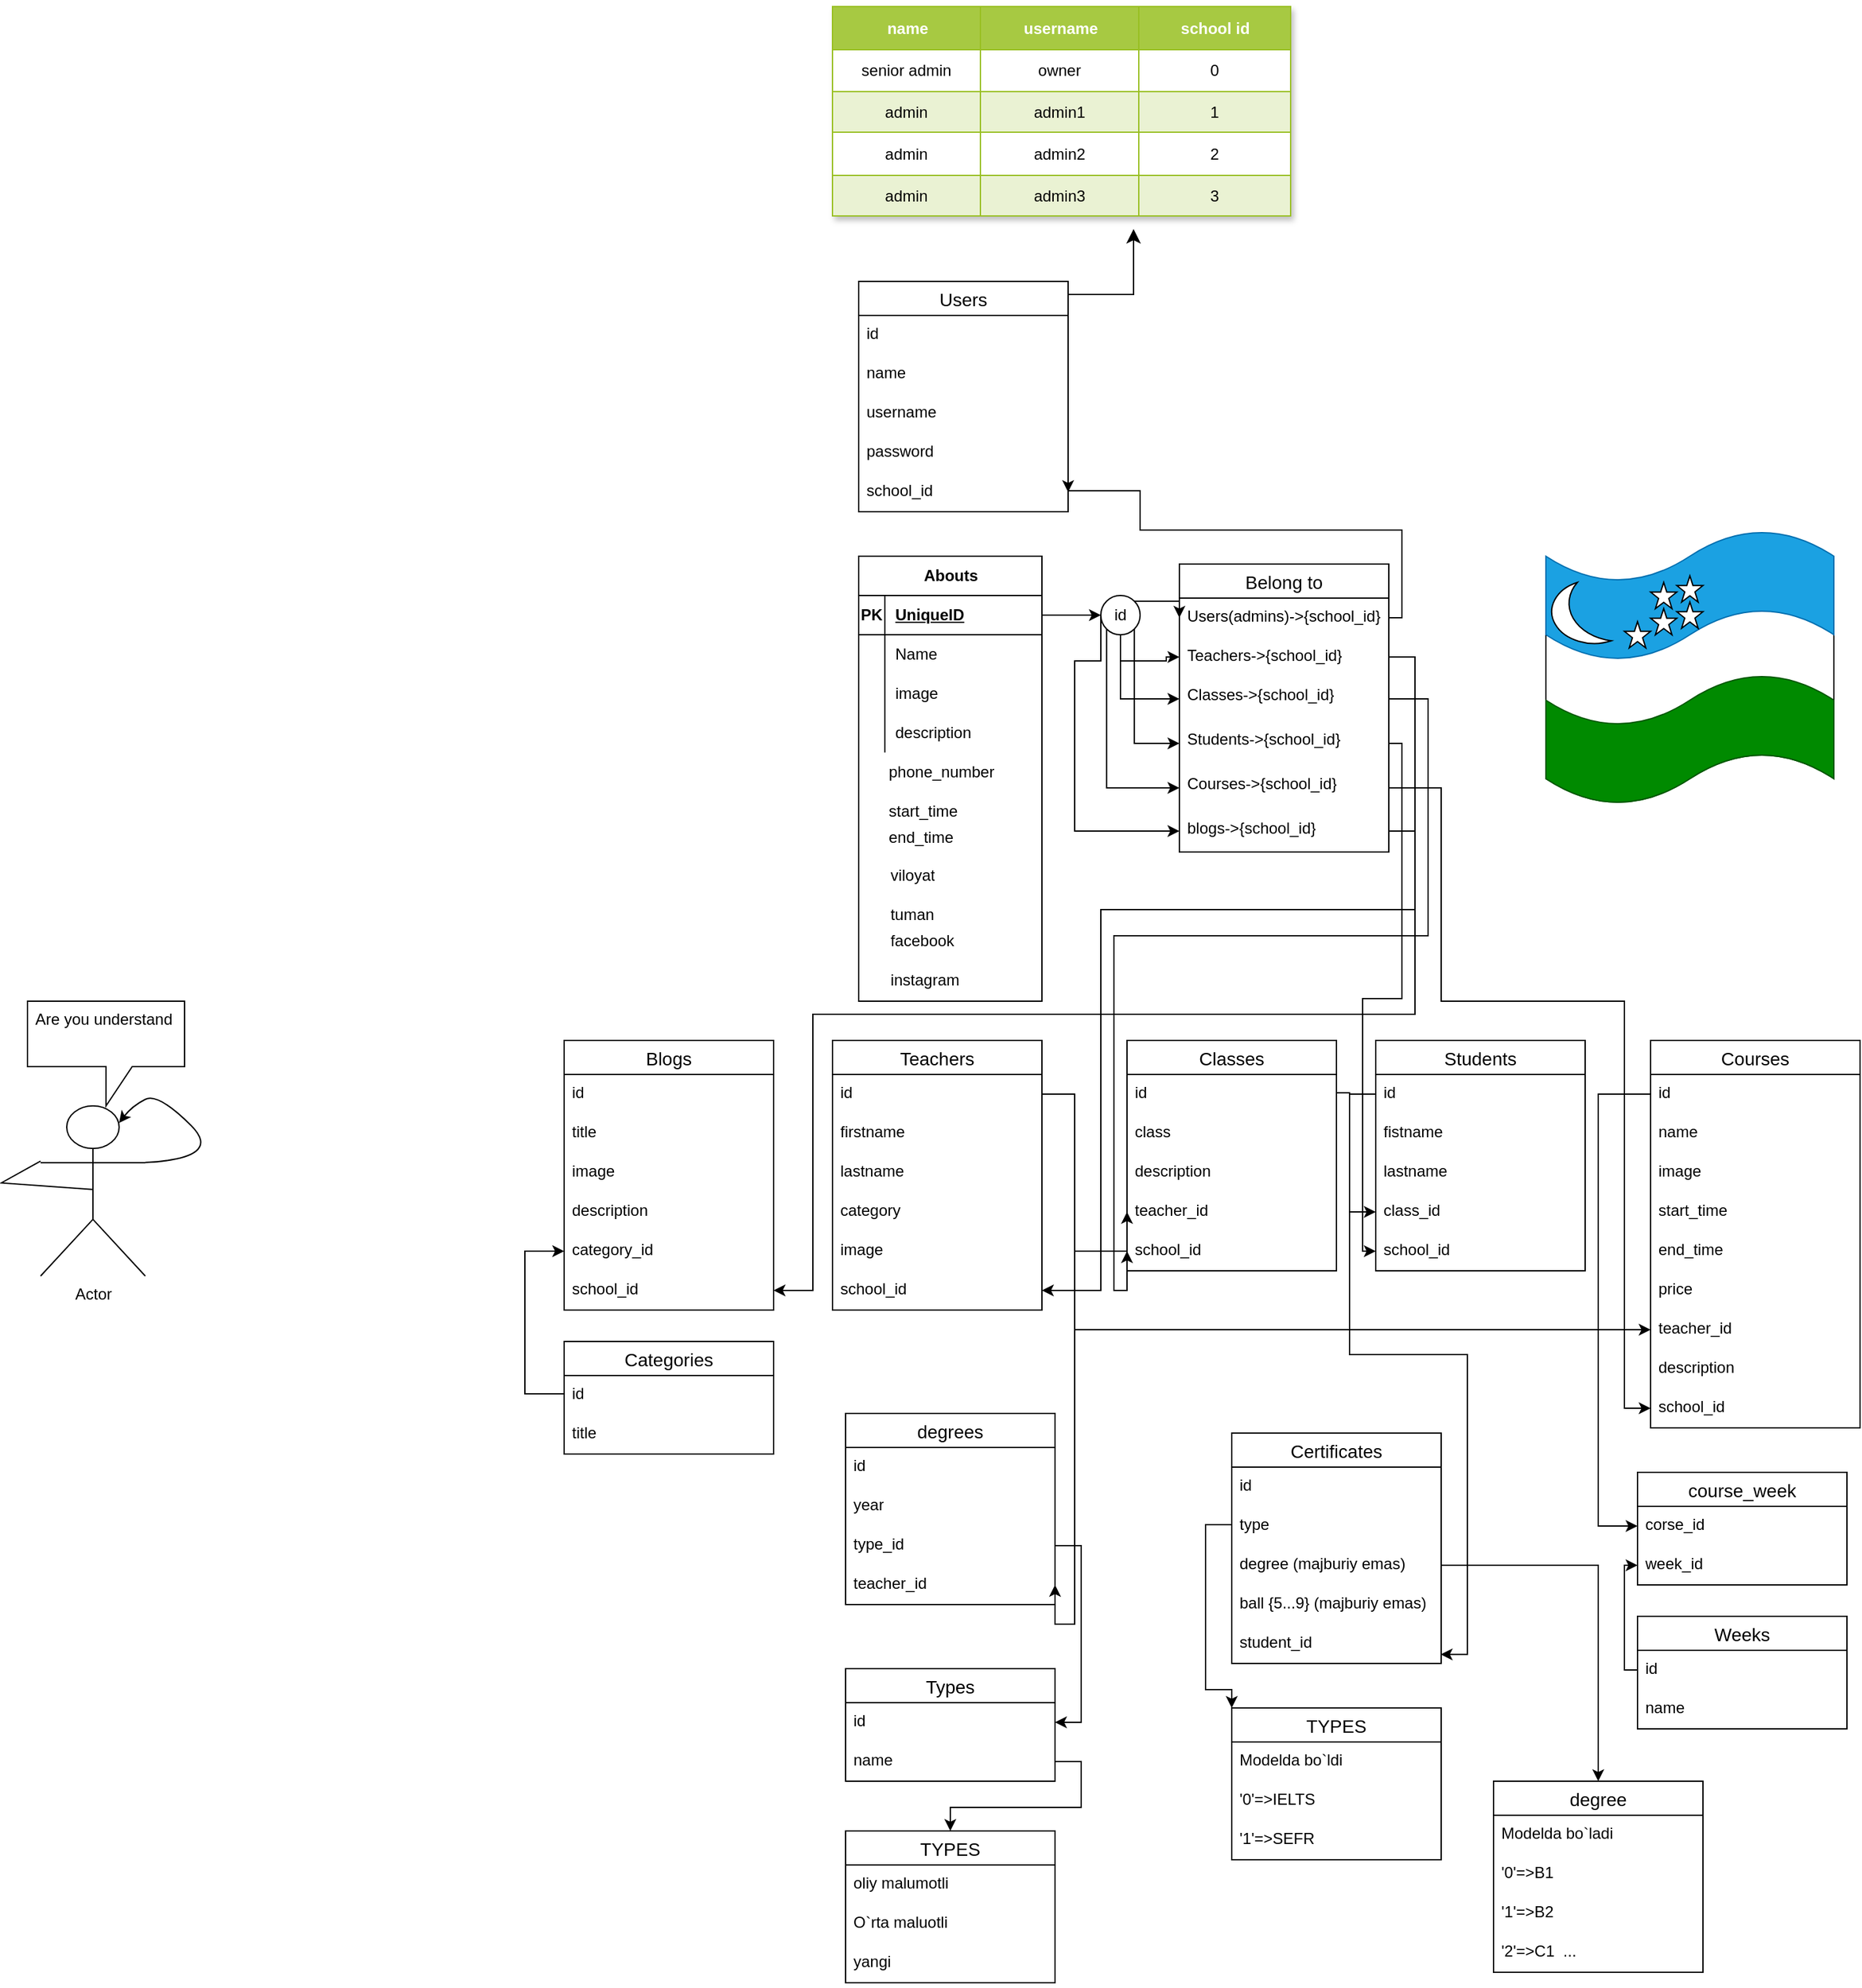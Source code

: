 <mxfile version="21.5.2" type="github" pages="2">
  <diagram name="Page-1" id="LwU_bVEaTcYrUMofRP5s">
    <mxGraphModel dx="1730" dy="1595" grid="1" gridSize="10" guides="1" tooltips="1" connect="1" arrows="1" fold="1" page="1" pageScale="1" pageWidth="850" pageHeight="1100" math="0" shadow="0">
      <root>
        <mxCell id="0" />
        <mxCell id="1" parent="0" />
        <mxCell id="cDD-ko_IG0OKeNIVkfs_-1" value="Abouts" style="shape=table;startSize=30;container=1;collapsible=1;childLayout=tableLayout;fixedRows=1;rowLines=0;fontStyle=1;align=center;resizeLast=1;html=1;" parent="1" vertex="1">
          <mxGeometry x="-5" y="10" width="140" height="340" as="geometry">
            <mxRectangle x="-5" y="10" width="80" height="30" as="alternateBounds" />
          </mxGeometry>
        </mxCell>
        <mxCell id="cDD-ko_IG0OKeNIVkfs_-2" value="" style="shape=tableRow;horizontal=0;startSize=0;swimlaneHead=0;swimlaneBody=0;fillColor=none;collapsible=0;dropTarget=0;points=[[0,0.5],[1,0.5]];portConstraint=eastwest;top=0;left=0;right=0;bottom=1;" parent="cDD-ko_IG0OKeNIVkfs_-1" vertex="1">
          <mxGeometry y="30" width="140" height="30" as="geometry" />
        </mxCell>
        <mxCell id="cDD-ko_IG0OKeNIVkfs_-3" value="PK" style="shape=partialRectangle;connectable=0;fillColor=none;top=0;left=0;bottom=0;right=0;fontStyle=1;overflow=hidden;whiteSpace=wrap;html=1;" parent="cDD-ko_IG0OKeNIVkfs_-2" vertex="1">
          <mxGeometry width="20" height="30" as="geometry">
            <mxRectangle width="20" height="30" as="alternateBounds" />
          </mxGeometry>
        </mxCell>
        <mxCell id="cDD-ko_IG0OKeNIVkfs_-4" value="UniqueID" style="shape=partialRectangle;connectable=0;fillColor=none;top=0;left=0;bottom=0;right=0;align=left;spacingLeft=6;fontStyle=5;overflow=hidden;whiteSpace=wrap;html=1;" parent="cDD-ko_IG0OKeNIVkfs_-2" vertex="1">
          <mxGeometry x="20" width="120" height="30" as="geometry">
            <mxRectangle width="120" height="30" as="alternateBounds" />
          </mxGeometry>
        </mxCell>
        <mxCell id="cDD-ko_IG0OKeNIVkfs_-5" value="" style="shape=tableRow;horizontal=0;startSize=0;swimlaneHead=0;swimlaneBody=0;fillColor=none;collapsible=0;dropTarget=0;points=[[0,0.5],[1,0.5]];portConstraint=eastwest;top=0;left=0;right=0;bottom=0;" parent="cDD-ko_IG0OKeNIVkfs_-1" vertex="1">
          <mxGeometry y="60" width="140" height="30" as="geometry" />
        </mxCell>
        <mxCell id="cDD-ko_IG0OKeNIVkfs_-6" value="" style="shape=partialRectangle;connectable=0;fillColor=none;top=0;left=0;bottom=0;right=0;editable=1;overflow=hidden;whiteSpace=wrap;html=1;" parent="cDD-ko_IG0OKeNIVkfs_-5" vertex="1">
          <mxGeometry width="20" height="30" as="geometry">
            <mxRectangle width="20" height="30" as="alternateBounds" />
          </mxGeometry>
        </mxCell>
        <mxCell id="cDD-ko_IG0OKeNIVkfs_-7" value="Name" style="shape=partialRectangle;connectable=0;fillColor=none;top=0;left=0;bottom=0;right=0;align=left;spacingLeft=6;overflow=hidden;whiteSpace=wrap;html=1;" parent="cDD-ko_IG0OKeNIVkfs_-5" vertex="1">
          <mxGeometry x="20" width="120" height="30" as="geometry">
            <mxRectangle width="120" height="30" as="alternateBounds" />
          </mxGeometry>
        </mxCell>
        <mxCell id="cDD-ko_IG0OKeNIVkfs_-8" value="" style="shape=tableRow;horizontal=0;startSize=0;swimlaneHead=0;swimlaneBody=0;fillColor=none;collapsible=0;dropTarget=0;points=[[0,0.5],[1,0.5]];portConstraint=eastwest;top=0;left=0;right=0;bottom=0;" parent="cDD-ko_IG0OKeNIVkfs_-1" vertex="1">
          <mxGeometry y="90" width="140" height="30" as="geometry" />
        </mxCell>
        <mxCell id="cDD-ko_IG0OKeNIVkfs_-9" value="" style="shape=partialRectangle;connectable=0;fillColor=none;top=0;left=0;bottom=0;right=0;editable=1;overflow=hidden;whiteSpace=wrap;html=1;" parent="cDD-ko_IG0OKeNIVkfs_-8" vertex="1">
          <mxGeometry width="20" height="30" as="geometry">
            <mxRectangle width="20" height="30" as="alternateBounds" />
          </mxGeometry>
        </mxCell>
        <mxCell id="cDD-ko_IG0OKeNIVkfs_-10" value="image" style="shape=partialRectangle;connectable=0;fillColor=none;top=0;left=0;bottom=0;right=0;align=left;spacingLeft=6;overflow=hidden;whiteSpace=wrap;html=1;" parent="cDD-ko_IG0OKeNIVkfs_-8" vertex="1">
          <mxGeometry x="20" width="120" height="30" as="geometry">
            <mxRectangle width="120" height="30" as="alternateBounds" />
          </mxGeometry>
        </mxCell>
        <mxCell id="cDD-ko_IG0OKeNIVkfs_-11" value="" style="shape=tableRow;horizontal=0;startSize=0;swimlaneHead=0;swimlaneBody=0;fillColor=none;collapsible=0;dropTarget=0;points=[[0,0.5],[1,0.5]];portConstraint=eastwest;top=0;left=0;right=0;bottom=0;" parent="cDD-ko_IG0OKeNIVkfs_-1" vertex="1">
          <mxGeometry y="120" width="140" height="30" as="geometry" />
        </mxCell>
        <mxCell id="cDD-ko_IG0OKeNIVkfs_-12" value="" style="shape=partialRectangle;connectable=0;fillColor=none;top=0;left=0;bottom=0;right=0;editable=1;overflow=hidden;whiteSpace=wrap;html=1;" parent="cDD-ko_IG0OKeNIVkfs_-11" vertex="1">
          <mxGeometry width="20" height="30" as="geometry">
            <mxRectangle width="20" height="30" as="alternateBounds" />
          </mxGeometry>
        </mxCell>
        <mxCell id="cDD-ko_IG0OKeNIVkfs_-13" value="description" style="shape=partialRectangle;connectable=0;fillColor=none;top=0;left=0;bottom=0;right=0;align=left;spacingLeft=6;overflow=hidden;whiteSpace=wrap;html=1;" parent="cDD-ko_IG0OKeNIVkfs_-11" vertex="1">
          <mxGeometry x="20" width="120" height="30" as="geometry">
            <mxRectangle width="120" height="30" as="alternateBounds" />
          </mxGeometry>
        </mxCell>
        <mxCell id="cDD-ko_IG0OKeNIVkfs_-14" value="phone_number" style="shape=partialRectangle;connectable=0;fillColor=none;top=0;left=0;bottom=0;right=0;align=left;spacingLeft=6;overflow=hidden;whiteSpace=wrap;html=1;" parent="1" vertex="1">
          <mxGeometry x="10" y="160" width="150" height="30" as="geometry">
            <mxRectangle width="150" height="30" as="alternateBounds" />
          </mxGeometry>
        </mxCell>
        <mxCell id="cDD-ko_IG0OKeNIVkfs_-15" value="end_time" style="shape=partialRectangle;connectable=0;fillColor=none;top=0;left=0;bottom=0;right=0;align=left;spacingLeft=6;overflow=hidden;whiteSpace=wrap;html=1;" parent="1" vertex="1">
          <mxGeometry x="10" y="210" width="150" height="30" as="geometry">
            <mxRectangle width="150" height="30" as="alternateBounds" />
          </mxGeometry>
        </mxCell>
        <mxCell id="cDD-ko_IG0OKeNIVkfs_-16" value="start_time" style="shape=partialRectangle;connectable=0;fillColor=none;top=0;left=0;bottom=0;right=0;align=left;spacingLeft=6;overflow=hidden;whiteSpace=wrap;html=1;" parent="1" vertex="1">
          <mxGeometry x="10" y="190" width="150" height="30" as="geometry">
            <mxRectangle width="150" height="30" as="alternateBounds" />
          </mxGeometry>
        </mxCell>
        <mxCell id="cDD-ko_IG0OKeNIVkfs_-17" value="&amp;nbsp;viloyat" style="text;strokeColor=none;fillColor=none;spacingLeft=4;spacingRight=4;overflow=hidden;rotatable=0;points=[[0,0.5],[1,0.5]];portConstraint=eastwest;fontSize=12;whiteSpace=wrap;html=1;" parent="1" vertex="1">
          <mxGeometry x="10" y="240" width="110" height="30" as="geometry" />
        </mxCell>
        <mxCell id="cDD-ko_IG0OKeNIVkfs_-18" value="&amp;nbsp;tuman" style="text;strokeColor=none;fillColor=none;spacingLeft=4;spacingRight=4;overflow=hidden;rotatable=0;points=[[0,0.5],[1,0.5]];portConstraint=eastwest;fontSize=12;whiteSpace=wrap;html=1;" parent="1" vertex="1">
          <mxGeometry x="10" y="270" width="110" height="30" as="geometry" />
        </mxCell>
        <mxCell id="cDD-ko_IG0OKeNIVkfs_-19" value="&amp;nbsp;facebook" style="text;strokeColor=none;fillColor=none;spacingLeft=4;spacingRight=4;overflow=hidden;rotatable=0;points=[[0,0.5],[1,0.5]];portConstraint=eastwest;fontSize=12;whiteSpace=wrap;html=1;" parent="1" vertex="1">
          <mxGeometry x="10" y="290" width="110" height="30" as="geometry" />
        </mxCell>
        <mxCell id="cDD-ko_IG0OKeNIVkfs_-20" value="&amp;nbsp;instagram" style="text;strokeColor=none;fillColor=none;spacingLeft=4;spacingRight=4;overflow=hidden;rotatable=0;points=[[0,0.5],[1,0.5]];portConstraint=eastwest;fontSize=12;whiteSpace=wrap;html=1;" parent="1" vertex="1">
          <mxGeometry x="10" y="320" width="110" height="30" as="geometry" />
        </mxCell>
        <mxCell id="cDD-ko_IG0OKeNIVkfs_-21" value="Belong to" style="swimlane;fontStyle=0;childLayout=stackLayout;horizontal=1;startSize=26;horizontalStack=0;resizeParent=1;resizeParentMax=0;resizeLast=0;collapsible=1;marginBottom=0;align=center;fontSize=14;" parent="1" vertex="1">
          <mxGeometry x="240" y="16" width="160" height="220" as="geometry" />
        </mxCell>
        <mxCell id="cDD-ko_IG0OKeNIVkfs_-22" value="Users(admins)-&amp;gt;{school_id}" style="text;strokeColor=none;fillColor=none;spacingLeft=4;spacingRight=4;overflow=hidden;rotatable=0;points=[[0,0.5],[1,0.5]];portConstraint=eastwest;fontSize=12;whiteSpace=wrap;html=1;" parent="cDD-ko_IG0OKeNIVkfs_-21" vertex="1">
          <mxGeometry y="26" width="160" height="30" as="geometry" />
        </mxCell>
        <mxCell id="cDD-ko_IG0OKeNIVkfs_-23" value="Teachers-&amp;gt;{school_id}" style="text;strokeColor=none;fillColor=none;spacingLeft=4;spacingRight=4;overflow=hidden;rotatable=0;points=[[0,0.5],[1,0.5]];portConstraint=eastwest;fontSize=12;whiteSpace=wrap;html=1;" parent="cDD-ko_IG0OKeNIVkfs_-21" vertex="1">
          <mxGeometry y="56" width="160" height="30" as="geometry" />
        </mxCell>
        <mxCell id="cDD-ko_IG0OKeNIVkfs_-24" value="Classes-&amp;gt;{school_id}" style="text;strokeColor=none;fillColor=none;spacingLeft=4;spacingRight=4;overflow=hidden;rotatable=0;points=[[0,0.5],[1,0.5]];portConstraint=eastwest;fontSize=12;whiteSpace=wrap;html=1;" parent="cDD-ko_IG0OKeNIVkfs_-21" vertex="1">
          <mxGeometry y="86" width="160" height="34" as="geometry" />
        </mxCell>
        <mxCell id="cDD-ko_IG0OKeNIVkfs_-25" value="Students-&amp;gt;{school_id}" style="text;strokeColor=none;fillColor=none;spacingLeft=4;spacingRight=4;overflow=hidden;rotatable=0;points=[[0,0.5],[1,0.5]];portConstraint=eastwest;fontSize=12;whiteSpace=wrap;html=1;" parent="cDD-ko_IG0OKeNIVkfs_-21" vertex="1">
          <mxGeometry y="120" width="160" height="34" as="geometry" />
        </mxCell>
        <mxCell id="cDD-ko_IG0OKeNIVkfs_-26" value="Courses-&amp;gt;{school_id}" style="text;strokeColor=none;fillColor=none;spacingLeft=4;spacingRight=4;overflow=hidden;rotatable=0;points=[[0,0.5],[1,0.5]];portConstraint=eastwest;fontSize=12;whiteSpace=wrap;html=1;" parent="cDD-ko_IG0OKeNIVkfs_-21" vertex="1">
          <mxGeometry y="154" width="160" height="34" as="geometry" />
        </mxCell>
        <mxCell id="cDD-ko_IG0OKeNIVkfs_-27" value="blogs-&amp;gt;{school_id}" style="text;strokeColor=none;fillColor=none;spacingLeft=4;spacingRight=4;overflow=hidden;rotatable=0;points=[[0,0.5],[1,0.5]];portConstraint=eastwest;fontSize=12;whiteSpace=wrap;html=1;" parent="cDD-ko_IG0OKeNIVkfs_-21" vertex="1">
          <mxGeometry y="188" width="160" height="32" as="geometry" />
        </mxCell>
        <mxCell id="cDD-ko_IG0OKeNIVkfs_-28" style="edgeStyle=orthogonalEdgeStyle;rounded=0;orthogonalLoop=1;jettySize=auto;html=1;exitX=1;exitY=0;exitDx=0;exitDy=0;entryX=0;entryY=0.5;entryDx=0;entryDy=0;" parent="1" source="cDD-ko_IG0OKeNIVkfs_-34" target="cDD-ko_IG0OKeNIVkfs_-22" edge="1">
          <mxGeometry relative="1" as="geometry">
            <Array as="points">
              <mxPoint x="240" y="44" />
            </Array>
          </mxGeometry>
        </mxCell>
        <mxCell id="cDD-ko_IG0OKeNIVkfs_-29" style="edgeStyle=orthogonalEdgeStyle;rounded=0;orthogonalLoop=1;jettySize=auto;html=1;entryX=0;entryY=0.5;entryDx=0;entryDy=0;" parent="1" source="cDD-ko_IG0OKeNIVkfs_-34" target="cDD-ko_IG0OKeNIVkfs_-23" edge="1">
          <mxGeometry relative="1" as="geometry" />
        </mxCell>
        <mxCell id="cDD-ko_IG0OKeNIVkfs_-30" style="edgeStyle=orthogonalEdgeStyle;rounded=0;orthogonalLoop=1;jettySize=auto;html=1;exitX=1;exitY=1;exitDx=0;exitDy=0;entryX=0;entryY=0.5;entryDx=0;entryDy=0;" parent="1" source="cDD-ko_IG0OKeNIVkfs_-34" target="cDD-ko_IG0OKeNIVkfs_-25" edge="1">
          <mxGeometry relative="1" as="geometry" />
        </mxCell>
        <mxCell id="cDD-ko_IG0OKeNIVkfs_-31" style="edgeStyle=orthogonalEdgeStyle;rounded=0;orthogonalLoop=1;jettySize=auto;html=1;exitX=0.5;exitY=1;exitDx=0;exitDy=0;entryX=0;entryY=0.5;entryDx=0;entryDy=0;" parent="1" source="cDD-ko_IG0OKeNIVkfs_-34" target="cDD-ko_IG0OKeNIVkfs_-24" edge="1">
          <mxGeometry relative="1" as="geometry" />
        </mxCell>
        <mxCell id="cDD-ko_IG0OKeNIVkfs_-32" style="edgeStyle=orthogonalEdgeStyle;rounded=0;orthogonalLoop=1;jettySize=auto;html=1;exitX=0;exitY=1;exitDx=0;exitDy=0;entryX=0;entryY=0.5;entryDx=0;entryDy=0;" parent="1" source="cDD-ko_IG0OKeNIVkfs_-34" target="cDD-ko_IG0OKeNIVkfs_-26" edge="1">
          <mxGeometry relative="1" as="geometry">
            <mxPoint x="170.003" y="79.997" as="sourcePoint" />
            <mxPoint x="335.61" y="229.39" as="targetPoint" />
          </mxGeometry>
        </mxCell>
        <mxCell id="cDD-ko_IG0OKeNIVkfs_-33" style="edgeStyle=orthogonalEdgeStyle;rounded=0;orthogonalLoop=1;jettySize=auto;html=1;exitX=0;exitY=0.5;exitDx=0;exitDy=0;entryX=0;entryY=0.5;entryDx=0;entryDy=0;" parent="1" source="cDD-ko_IG0OKeNIVkfs_-34" target="cDD-ko_IG0OKeNIVkfs_-27" edge="1">
          <mxGeometry relative="1" as="geometry">
            <Array as="points">
              <mxPoint x="180" y="90" />
              <mxPoint x="160" y="90" />
              <mxPoint x="160" y="220" />
            </Array>
          </mxGeometry>
        </mxCell>
        <mxCell id="cDD-ko_IG0OKeNIVkfs_-34" value="id" style="ellipse;whiteSpace=wrap;html=1;align=center;" parent="1" vertex="1">
          <mxGeometry x="180" y="40" width="30" height="30" as="geometry" />
        </mxCell>
        <mxCell id="cDD-ko_IG0OKeNIVkfs_-35" style="edgeStyle=orthogonalEdgeStyle;rounded=0;orthogonalLoop=1;jettySize=auto;html=1;exitX=1;exitY=0.5;exitDx=0;exitDy=0;" parent="1" source="cDD-ko_IG0OKeNIVkfs_-2" target="cDD-ko_IG0OKeNIVkfs_-34" edge="1">
          <mxGeometry relative="1" as="geometry" />
        </mxCell>
        <mxCell id="cDD-ko_IG0OKeNIVkfs_-36" value="" style="shape=partialRectangle;connectable=0;top=0;left=0;bottom=0;right=0;editable=1;overflow=hidden;whiteSpace=wrap;html=1;" parent="1" vertex="1">
          <mxGeometry x="425" y="80" width="30" height="30" as="geometry">
            <mxRectangle width="30" height="30" as="alternateBounds" />
          </mxGeometry>
        </mxCell>
        <mxCell id="cDD-ko_IG0OKeNIVkfs_-37" value="Users" style="swimlane;fontStyle=0;childLayout=stackLayout;horizontal=1;startSize=26;horizontalStack=0;resizeParent=1;resizeParentMax=0;resizeLast=0;collapsible=1;marginBottom=0;align=center;fontSize=14;" parent="1" vertex="1">
          <mxGeometry x="-5" y="-200" width="160" height="176" as="geometry" />
        </mxCell>
        <mxCell id="cDD-ko_IG0OKeNIVkfs_-38" value="id" style="text;strokeColor=none;fillColor=none;spacingLeft=4;spacingRight=4;overflow=hidden;rotatable=0;points=[[0,0.5],[1,0.5]];portConstraint=eastwest;fontSize=12;whiteSpace=wrap;html=1;" parent="cDD-ko_IG0OKeNIVkfs_-37" vertex="1">
          <mxGeometry y="26" width="160" height="30" as="geometry" />
        </mxCell>
        <mxCell id="cDD-ko_IG0OKeNIVkfs_-39" value="name" style="text;strokeColor=none;fillColor=none;spacingLeft=4;spacingRight=4;overflow=hidden;rotatable=0;points=[[0,0.5],[1,0.5]];portConstraint=eastwest;fontSize=12;whiteSpace=wrap;html=1;" parent="cDD-ko_IG0OKeNIVkfs_-37" vertex="1">
          <mxGeometry y="56" width="160" height="30" as="geometry" />
        </mxCell>
        <mxCell id="cDD-ko_IG0OKeNIVkfs_-40" value="username" style="text;strokeColor=none;fillColor=none;spacingLeft=4;spacingRight=4;overflow=hidden;rotatable=0;points=[[0,0.5],[1,0.5]];portConstraint=eastwest;fontSize=12;whiteSpace=wrap;html=1;" parent="cDD-ko_IG0OKeNIVkfs_-37" vertex="1">
          <mxGeometry y="86" width="160" height="30" as="geometry" />
        </mxCell>
        <mxCell id="cDD-ko_IG0OKeNIVkfs_-41" value="password" style="text;strokeColor=none;fillColor=none;spacingLeft=4;spacingRight=4;overflow=hidden;rotatable=0;points=[[0,0.5],[1,0.5]];portConstraint=eastwest;fontSize=12;whiteSpace=wrap;html=1;" parent="cDD-ko_IG0OKeNIVkfs_-37" vertex="1">
          <mxGeometry y="116" width="160" height="30" as="geometry" />
        </mxCell>
        <mxCell id="cDD-ko_IG0OKeNIVkfs_-42" value="school_id" style="text;strokeColor=none;fillColor=none;spacingLeft=4;spacingRight=4;overflow=hidden;rotatable=0;points=[[0,0.5],[1,0.5]];portConstraint=eastwest;fontSize=12;whiteSpace=wrap;html=1;" parent="cDD-ko_IG0OKeNIVkfs_-37" vertex="1">
          <mxGeometry y="146" width="160" height="30" as="geometry" />
        </mxCell>
        <mxCell id="cDD-ko_IG0OKeNIVkfs_-43" style="edgeStyle=orthogonalEdgeStyle;rounded=0;orthogonalLoop=1;jettySize=auto;html=1;exitX=1;exitY=0.5;exitDx=0;exitDy=0;entryX=1;entryY=0.5;entryDx=0;entryDy=0;" parent="1" source="cDD-ko_IG0OKeNIVkfs_-22" target="cDD-ko_IG0OKeNIVkfs_-42" edge="1">
          <mxGeometry relative="1" as="geometry">
            <mxPoint x="160" y="-40" as="targetPoint" />
            <Array as="points">
              <mxPoint x="410" y="57" />
              <mxPoint x="410" y="-10" />
              <mxPoint x="210" y="-10" />
              <mxPoint x="210" y="-40" />
            </Array>
          </mxGeometry>
        </mxCell>
        <mxCell id="cDD-ko_IG0OKeNIVkfs_-44" value="Teachers" style="swimlane;fontStyle=0;childLayout=stackLayout;horizontal=1;startSize=26;horizontalStack=0;resizeParent=1;resizeParentMax=0;resizeLast=0;collapsible=1;marginBottom=0;align=center;fontSize=14;" parent="1" vertex="1">
          <mxGeometry x="-25" y="380" width="160" height="206" as="geometry" />
        </mxCell>
        <mxCell id="cDD-ko_IG0OKeNIVkfs_-45" value="id" style="text;strokeColor=none;fillColor=none;spacingLeft=4;spacingRight=4;overflow=hidden;rotatable=0;points=[[0,0.5],[1,0.5]];portConstraint=eastwest;fontSize=12;whiteSpace=wrap;html=1;" parent="cDD-ko_IG0OKeNIVkfs_-44" vertex="1">
          <mxGeometry y="26" width="160" height="30" as="geometry" />
        </mxCell>
        <mxCell id="cDD-ko_IG0OKeNIVkfs_-46" value="firstname" style="text;strokeColor=none;fillColor=none;spacingLeft=4;spacingRight=4;overflow=hidden;rotatable=0;points=[[0,0.5],[1,0.5]];portConstraint=eastwest;fontSize=12;whiteSpace=wrap;html=1;" parent="cDD-ko_IG0OKeNIVkfs_-44" vertex="1">
          <mxGeometry y="56" width="160" height="30" as="geometry" />
        </mxCell>
        <mxCell id="cDD-ko_IG0OKeNIVkfs_-47" value="lastname" style="text;strokeColor=none;fillColor=none;spacingLeft=4;spacingRight=4;overflow=hidden;rotatable=0;points=[[0,0.5],[1,0.5]];portConstraint=eastwest;fontSize=12;whiteSpace=wrap;html=1;" parent="cDD-ko_IG0OKeNIVkfs_-44" vertex="1">
          <mxGeometry y="86" width="160" height="30" as="geometry" />
        </mxCell>
        <mxCell id="cDD-ko_IG0OKeNIVkfs_-48" value="category" style="text;strokeColor=none;fillColor=none;spacingLeft=4;spacingRight=4;overflow=hidden;rotatable=0;points=[[0,0.5],[1,0.5]];portConstraint=eastwest;fontSize=12;whiteSpace=wrap;html=1;" parent="cDD-ko_IG0OKeNIVkfs_-44" vertex="1">
          <mxGeometry y="116" width="160" height="30" as="geometry" />
        </mxCell>
        <mxCell id="cDD-ko_IG0OKeNIVkfs_-49" value="image" style="text;strokeColor=none;fillColor=none;spacingLeft=4;spacingRight=4;overflow=hidden;rotatable=0;points=[[0,0.5],[1,0.5]];portConstraint=eastwest;fontSize=12;whiteSpace=wrap;html=1;" parent="cDD-ko_IG0OKeNIVkfs_-44" vertex="1">
          <mxGeometry y="146" width="160" height="30" as="geometry" />
        </mxCell>
        <mxCell id="cDD-ko_IG0OKeNIVkfs_-50" value="school_id" style="text;strokeColor=none;fillColor=none;spacingLeft=4;spacingRight=4;overflow=hidden;rotatable=0;points=[[0,0.5],[1,0.5]];portConstraint=eastwest;fontSize=12;whiteSpace=wrap;html=1;" parent="cDD-ko_IG0OKeNIVkfs_-44" vertex="1">
          <mxGeometry y="176" width="160" height="30" as="geometry" />
        </mxCell>
        <mxCell id="cDD-ko_IG0OKeNIVkfs_-51" style="edgeStyle=orthogonalEdgeStyle;rounded=0;orthogonalLoop=1;jettySize=auto;html=1;exitX=1;exitY=0.5;exitDx=0;exitDy=0;entryX=1;entryY=0.5;entryDx=0;entryDy=0;" parent="1" source="cDD-ko_IG0OKeNIVkfs_-23" target="cDD-ko_IG0OKeNIVkfs_-50" edge="1">
          <mxGeometry relative="1" as="geometry">
            <mxPoint x="180" y="570" as="targetPoint" />
            <Array as="points">
              <mxPoint x="420" y="87" />
              <mxPoint x="420" y="280" />
              <mxPoint x="180" y="280" />
              <mxPoint x="180" y="571" />
            </Array>
          </mxGeometry>
        </mxCell>
        <mxCell id="cDD-ko_IG0OKeNIVkfs_-52" value="Students" style="swimlane;fontStyle=0;childLayout=stackLayout;horizontal=1;startSize=26;horizontalStack=0;resizeParent=1;resizeParentMax=0;resizeLast=0;collapsible=1;marginBottom=0;align=center;fontSize=14;" parent="1" vertex="1">
          <mxGeometry x="390" y="380" width="160" height="176" as="geometry" />
        </mxCell>
        <mxCell id="cDD-ko_IG0OKeNIVkfs_-53" value="id" style="text;strokeColor=none;fillColor=none;spacingLeft=4;spacingRight=4;overflow=hidden;rotatable=0;points=[[0,0.5],[1,0.5]];portConstraint=eastwest;fontSize=12;whiteSpace=wrap;html=1;" parent="cDD-ko_IG0OKeNIVkfs_-52" vertex="1">
          <mxGeometry y="26" width="160" height="30" as="geometry" />
        </mxCell>
        <mxCell id="cDD-ko_IG0OKeNIVkfs_-54" value="fistname" style="text;strokeColor=none;fillColor=none;spacingLeft=4;spacingRight=4;overflow=hidden;rotatable=0;points=[[0,0.5],[1,0.5]];portConstraint=eastwest;fontSize=12;whiteSpace=wrap;html=1;" parent="cDD-ko_IG0OKeNIVkfs_-52" vertex="1">
          <mxGeometry y="56" width="160" height="30" as="geometry" />
        </mxCell>
        <mxCell id="cDD-ko_IG0OKeNIVkfs_-55" value="lastname" style="text;strokeColor=none;fillColor=none;spacingLeft=4;spacingRight=4;overflow=hidden;rotatable=0;points=[[0,0.5],[1,0.5]];portConstraint=eastwest;fontSize=12;whiteSpace=wrap;html=1;" parent="cDD-ko_IG0OKeNIVkfs_-52" vertex="1">
          <mxGeometry y="86" width="160" height="30" as="geometry" />
        </mxCell>
        <mxCell id="cDD-ko_IG0OKeNIVkfs_-56" value="class_id" style="text;strokeColor=none;fillColor=none;spacingLeft=4;spacingRight=4;overflow=hidden;rotatable=0;points=[[0,0.5],[1,0.5]];portConstraint=eastwest;fontSize=12;whiteSpace=wrap;html=1;" parent="cDD-ko_IG0OKeNIVkfs_-52" vertex="1">
          <mxGeometry y="116" width="160" height="30" as="geometry" />
        </mxCell>
        <mxCell id="cDD-ko_IG0OKeNIVkfs_-57" value="school_id" style="text;strokeColor=none;fillColor=none;spacingLeft=4;spacingRight=4;overflow=hidden;rotatable=0;points=[[0,0.5],[1,0.5]];portConstraint=eastwest;fontSize=12;whiteSpace=wrap;html=1;" parent="cDD-ko_IG0OKeNIVkfs_-52" vertex="1">
          <mxGeometry y="146" width="160" height="30" as="geometry" />
        </mxCell>
        <mxCell id="cDD-ko_IG0OKeNIVkfs_-58" value="Classes" style="swimlane;fontStyle=0;childLayout=stackLayout;horizontal=1;startSize=26;horizontalStack=0;resizeParent=1;resizeParentMax=0;resizeLast=0;collapsible=1;marginBottom=0;align=center;fontSize=14;" parent="1" vertex="1">
          <mxGeometry x="200" y="380" width="160" height="176" as="geometry" />
        </mxCell>
        <mxCell id="cDD-ko_IG0OKeNIVkfs_-59" value="id" style="text;strokeColor=none;fillColor=none;spacingLeft=4;spacingRight=4;overflow=hidden;rotatable=0;points=[[0,0.5],[1,0.5]];portConstraint=eastwest;fontSize=12;whiteSpace=wrap;html=1;" parent="cDD-ko_IG0OKeNIVkfs_-58" vertex="1">
          <mxGeometry y="26" width="160" height="30" as="geometry" />
        </mxCell>
        <mxCell id="cDD-ko_IG0OKeNIVkfs_-60" value="class" style="text;strokeColor=none;fillColor=none;spacingLeft=4;spacingRight=4;overflow=hidden;rotatable=0;points=[[0,0.5],[1,0.5]];portConstraint=eastwest;fontSize=12;whiteSpace=wrap;html=1;" parent="cDD-ko_IG0OKeNIVkfs_-58" vertex="1">
          <mxGeometry y="56" width="160" height="30" as="geometry" />
        </mxCell>
        <mxCell id="cDD-ko_IG0OKeNIVkfs_-62" value="description" style="text;strokeColor=none;fillColor=none;spacingLeft=4;spacingRight=4;overflow=hidden;rotatable=0;points=[[0,0.5],[1,0.5]];portConstraint=eastwest;fontSize=12;whiteSpace=wrap;html=1;" parent="cDD-ko_IG0OKeNIVkfs_-58" vertex="1">
          <mxGeometry y="86" width="160" height="30" as="geometry" />
        </mxCell>
        <mxCell id="cDD-ko_IG0OKeNIVkfs_-63" value="teacher_id" style="text;strokeColor=none;fillColor=none;spacingLeft=4;spacingRight=4;overflow=hidden;rotatable=0;points=[[0,0.5],[1,0.5]];portConstraint=eastwest;fontSize=12;whiteSpace=wrap;html=1;" parent="cDD-ko_IG0OKeNIVkfs_-58" vertex="1">
          <mxGeometry y="116" width="160" height="30" as="geometry" />
        </mxCell>
        <mxCell id="cDD-ko_IG0OKeNIVkfs_-64" value="school_id" style="text;strokeColor=none;fillColor=none;spacingLeft=4;spacingRight=4;overflow=hidden;rotatable=0;points=[[0,0.5],[1,0.5]];portConstraint=eastwest;fontSize=12;whiteSpace=wrap;html=1;" parent="cDD-ko_IG0OKeNIVkfs_-58" vertex="1">
          <mxGeometry y="146" width="160" height="30" as="geometry" />
        </mxCell>
        <mxCell id="cDD-ko_IG0OKeNIVkfs_-65" style="edgeStyle=orthogonalEdgeStyle;rounded=0;orthogonalLoop=1;jettySize=auto;html=1;exitX=1;exitY=0.5;exitDx=0;exitDy=0;entryX=0;entryY=0.5;entryDx=0;entryDy=0;" parent="1" source="cDD-ko_IG0OKeNIVkfs_-24" target="cDD-ko_IG0OKeNIVkfs_-64" edge="1">
          <mxGeometry relative="1" as="geometry">
            <Array as="points">
              <mxPoint x="430" y="119" />
              <mxPoint x="430" y="300" />
              <mxPoint x="190" y="300" />
              <mxPoint x="190" y="571" />
            </Array>
          </mxGeometry>
        </mxCell>
        <mxCell id="cDD-ko_IG0OKeNIVkfs_-66" style="edgeStyle=orthogonalEdgeStyle;rounded=0;orthogonalLoop=1;jettySize=auto;html=1;exitX=1;exitY=0.5;exitDx=0;exitDy=0;entryX=0;entryY=0.5;entryDx=0;entryDy=0;" parent="1" source="cDD-ko_IG0OKeNIVkfs_-45" target="cDD-ko_IG0OKeNIVkfs_-63" edge="1">
          <mxGeometry relative="1" as="geometry">
            <Array as="points">
              <mxPoint x="160" y="421" />
              <mxPoint x="160" y="541" />
            </Array>
          </mxGeometry>
        </mxCell>
        <mxCell id="cDD-ko_IG0OKeNIVkfs_-67" style="edgeStyle=orthogonalEdgeStyle;rounded=0;orthogonalLoop=1;jettySize=auto;html=1;exitX=1;exitY=0.5;exitDx=0;exitDy=0;entryX=0;entryY=0.5;entryDx=0;entryDy=0;" parent="1" source="cDD-ko_IG0OKeNIVkfs_-59" target="cDD-ko_IG0OKeNIVkfs_-56" edge="1">
          <mxGeometry relative="1" as="geometry">
            <Array as="points">
              <mxPoint x="360" y="420" />
              <mxPoint x="370" y="420" />
              <mxPoint x="370" y="511" />
            </Array>
          </mxGeometry>
        </mxCell>
        <mxCell id="cDD-ko_IG0OKeNIVkfs_-68" value="Courses" style="swimlane;fontStyle=0;childLayout=stackLayout;horizontal=1;startSize=26;horizontalStack=0;resizeParent=1;resizeParentMax=0;resizeLast=0;collapsible=1;marginBottom=0;align=center;fontSize=14;" parent="1" vertex="1">
          <mxGeometry x="600" y="380" width="160" height="296" as="geometry" />
        </mxCell>
        <mxCell id="cDD-ko_IG0OKeNIVkfs_-69" value="id" style="text;strokeColor=none;fillColor=none;spacingLeft=4;spacingRight=4;overflow=hidden;rotatable=0;points=[[0,0.5],[1,0.5]];portConstraint=eastwest;fontSize=12;whiteSpace=wrap;html=1;" parent="cDD-ko_IG0OKeNIVkfs_-68" vertex="1">
          <mxGeometry y="26" width="160" height="30" as="geometry" />
        </mxCell>
        <mxCell id="cDD-ko_IG0OKeNIVkfs_-70" value="name" style="text;strokeColor=none;fillColor=none;spacingLeft=4;spacingRight=4;overflow=hidden;rotatable=0;points=[[0,0.5],[1,0.5]];portConstraint=eastwest;fontSize=12;whiteSpace=wrap;html=1;" parent="cDD-ko_IG0OKeNIVkfs_-68" vertex="1">
          <mxGeometry y="56" width="160" height="30" as="geometry" />
        </mxCell>
        <mxCell id="cDD-ko_IG0OKeNIVkfs_-71" value="image" style="text;strokeColor=none;fillColor=none;spacingLeft=4;spacingRight=4;overflow=hidden;rotatable=0;points=[[0,0.5],[1,0.5]];portConstraint=eastwest;fontSize=12;whiteSpace=wrap;html=1;" parent="cDD-ko_IG0OKeNIVkfs_-68" vertex="1">
          <mxGeometry y="86" width="160" height="30" as="geometry" />
        </mxCell>
        <mxCell id="cDD-ko_IG0OKeNIVkfs_-72" value="start_time" style="text;strokeColor=none;fillColor=none;spacingLeft=4;spacingRight=4;overflow=hidden;rotatable=0;points=[[0,0.5],[1,0.5]];portConstraint=eastwest;fontSize=12;whiteSpace=wrap;html=1;" parent="cDD-ko_IG0OKeNIVkfs_-68" vertex="1">
          <mxGeometry y="116" width="160" height="30" as="geometry" />
        </mxCell>
        <mxCell id="cDD-ko_IG0OKeNIVkfs_-73" value="end_time" style="text;strokeColor=none;fillColor=none;spacingLeft=4;spacingRight=4;overflow=hidden;rotatable=0;points=[[0,0.5],[1,0.5]];portConstraint=eastwest;fontSize=12;whiteSpace=wrap;html=1;" parent="cDD-ko_IG0OKeNIVkfs_-68" vertex="1">
          <mxGeometry y="146" width="160" height="30" as="geometry" />
        </mxCell>
        <mxCell id="cDD-ko_IG0OKeNIVkfs_-74" value="price" style="text;strokeColor=none;fillColor=none;spacingLeft=4;spacingRight=4;overflow=hidden;rotatable=0;points=[[0,0.5],[1,0.5]];portConstraint=eastwest;fontSize=12;whiteSpace=wrap;html=1;" parent="cDD-ko_IG0OKeNIVkfs_-68" vertex="1">
          <mxGeometry y="176" width="160" height="30" as="geometry" />
        </mxCell>
        <mxCell id="cDD-ko_IG0OKeNIVkfs_-75" value="teacher_id" style="text;strokeColor=none;fillColor=none;spacingLeft=4;spacingRight=4;overflow=hidden;rotatable=0;points=[[0,0.5],[1,0.5]];portConstraint=eastwest;fontSize=12;whiteSpace=wrap;html=1;" parent="cDD-ko_IG0OKeNIVkfs_-68" vertex="1">
          <mxGeometry y="206" width="160" height="30" as="geometry" />
        </mxCell>
        <mxCell id="cDD-ko_IG0OKeNIVkfs_-76" value="description" style="text;strokeColor=none;fillColor=none;spacingLeft=4;spacingRight=4;overflow=hidden;rotatable=0;points=[[0,0.5],[1,0.5]];portConstraint=eastwest;fontSize=12;whiteSpace=wrap;html=1;" parent="cDD-ko_IG0OKeNIVkfs_-68" vertex="1">
          <mxGeometry y="236" width="160" height="30" as="geometry" />
        </mxCell>
        <mxCell id="cDD-ko_IG0OKeNIVkfs_-77" value="school_id" style="text;strokeColor=none;fillColor=none;spacingLeft=4;spacingRight=4;overflow=hidden;rotatable=0;points=[[0,0.5],[1,0.5]];portConstraint=eastwest;fontSize=12;whiteSpace=wrap;html=1;" parent="cDD-ko_IG0OKeNIVkfs_-68" vertex="1">
          <mxGeometry y="266" width="160" height="30" as="geometry" />
        </mxCell>
        <mxCell id="cDD-ko_IG0OKeNIVkfs_-78" style="edgeStyle=orthogonalEdgeStyle;rounded=0;orthogonalLoop=1;jettySize=auto;html=1;exitX=1;exitY=0.5;exitDx=0;exitDy=0;entryX=0;entryY=0.5;entryDx=0;entryDy=0;" parent="1" source="cDD-ko_IG0OKeNIVkfs_-25" target="cDD-ko_IG0OKeNIVkfs_-57" edge="1">
          <mxGeometry relative="1" as="geometry">
            <Array as="points">
              <mxPoint x="410" y="153" />
              <mxPoint x="410" y="348" />
              <mxPoint x="380" y="348" />
              <mxPoint x="380" y="541" />
            </Array>
          </mxGeometry>
        </mxCell>
        <mxCell id="cDD-ko_IG0OKeNIVkfs_-79" style="edgeStyle=orthogonalEdgeStyle;rounded=0;orthogonalLoop=1;jettySize=auto;html=1;exitX=1;exitY=0.5;exitDx=0;exitDy=0;entryX=0;entryY=0.5;entryDx=0;entryDy=0;" parent="1" source="cDD-ko_IG0OKeNIVkfs_-26" target="cDD-ko_IG0OKeNIVkfs_-77" edge="1">
          <mxGeometry relative="1" as="geometry">
            <Array as="points">
              <mxPoint x="440" y="187" />
              <mxPoint x="440" y="350" />
              <mxPoint x="580" y="350" />
              <mxPoint x="580" y="661" />
            </Array>
          </mxGeometry>
        </mxCell>
        <mxCell id="cDD-ko_IG0OKeNIVkfs_-80" style="edgeStyle=orthogonalEdgeStyle;rounded=0;orthogonalLoop=1;jettySize=auto;html=1;exitX=1;exitY=0.5;exitDx=0;exitDy=0;entryX=0;entryY=0.5;entryDx=0;entryDy=0;" parent="1" source="cDD-ko_IG0OKeNIVkfs_-45" target="cDD-ko_IG0OKeNIVkfs_-75" edge="1">
          <mxGeometry relative="1" as="geometry">
            <Array as="points">
              <mxPoint x="160" y="421" />
              <mxPoint x="160" y="601" />
            </Array>
          </mxGeometry>
        </mxCell>
        <mxCell id="cDD-ko_IG0OKeNIVkfs_-81" value="Blogs" style="swimlane;fontStyle=0;childLayout=stackLayout;horizontal=1;startSize=26;horizontalStack=0;resizeParent=1;resizeParentMax=0;resizeLast=0;collapsible=1;marginBottom=0;align=center;fontSize=14;" parent="1" vertex="1">
          <mxGeometry x="-230" y="380" width="160" height="206" as="geometry" />
        </mxCell>
        <mxCell id="cDD-ko_IG0OKeNIVkfs_-82" value="id" style="text;strokeColor=none;fillColor=none;spacingLeft=4;spacingRight=4;overflow=hidden;rotatable=0;points=[[0,0.5],[1,0.5]];portConstraint=eastwest;fontSize=12;whiteSpace=wrap;html=1;" parent="cDD-ko_IG0OKeNIVkfs_-81" vertex="1">
          <mxGeometry y="26" width="160" height="30" as="geometry" />
        </mxCell>
        <mxCell id="cDD-ko_IG0OKeNIVkfs_-83" value="title" style="text;strokeColor=none;fillColor=none;spacingLeft=4;spacingRight=4;overflow=hidden;rotatable=0;points=[[0,0.5],[1,0.5]];portConstraint=eastwest;fontSize=12;whiteSpace=wrap;html=1;" parent="cDD-ko_IG0OKeNIVkfs_-81" vertex="1">
          <mxGeometry y="56" width="160" height="30" as="geometry" />
        </mxCell>
        <mxCell id="cDD-ko_IG0OKeNIVkfs_-84" value="image" style="text;strokeColor=none;fillColor=none;spacingLeft=4;spacingRight=4;overflow=hidden;rotatable=0;points=[[0,0.5],[1,0.5]];portConstraint=eastwest;fontSize=12;whiteSpace=wrap;html=1;" parent="cDD-ko_IG0OKeNIVkfs_-81" vertex="1">
          <mxGeometry y="86" width="160" height="30" as="geometry" />
        </mxCell>
        <mxCell id="cDD-ko_IG0OKeNIVkfs_-85" value="description" style="text;strokeColor=none;fillColor=none;spacingLeft=4;spacingRight=4;overflow=hidden;rotatable=0;points=[[0,0.5],[1,0.5]];portConstraint=eastwest;fontSize=12;whiteSpace=wrap;html=1;" parent="cDD-ko_IG0OKeNIVkfs_-81" vertex="1">
          <mxGeometry y="116" width="160" height="30" as="geometry" />
        </mxCell>
        <mxCell id="cDD-ko_IG0OKeNIVkfs_-86" value="category_id" style="text;strokeColor=none;fillColor=none;spacingLeft=4;spacingRight=4;overflow=hidden;rotatable=0;points=[[0,0.5],[1,0.5]];portConstraint=eastwest;fontSize=12;whiteSpace=wrap;html=1;" parent="cDD-ko_IG0OKeNIVkfs_-81" vertex="1">
          <mxGeometry y="146" width="160" height="30" as="geometry" />
        </mxCell>
        <mxCell id="cDD-ko_IG0OKeNIVkfs_-87" value="school_id" style="text;strokeColor=none;fillColor=none;spacingLeft=4;spacingRight=4;overflow=hidden;rotatable=0;points=[[0,0.5],[1,0.5]];portConstraint=eastwest;fontSize=12;whiteSpace=wrap;html=1;" parent="cDD-ko_IG0OKeNIVkfs_-81" vertex="1">
          <mxGeometry y="176" width="160" height="30" as="geometry" />
        </mxCell>
        <mxCell id="cDD-ko_IG0OKeNIVkfs_-88" style="edgeStyle=orthogonalEdgeStyle;rounded=0;orthogonalLoop=1;jettySize=auto;html=1;exitX=1;exitY=0.5;exitDx=0;exitDy=0;entryX=1;entryY=0.5;entryDx=0;entryDy=0;" parent="1" source="cDD-ko_IG0OKeNIVkfs_-27" target="cDD-ko_IG0OKeNIVkfs_-87" edge="1">
          <mxGeometry relative="1" as="geometry">
            <mxPoint x="-70" y="530" as="targetPoint" />
            <Array as="points">
              <mxPoint x="420" y="220" />
              <mxPoint x="420" y="360" />
              <mxPoint x="-40" y="360" />
              <mxPoint x="-40" y="571" />
            </Array>
          </mxGeometry>
        </mxCell>
        <mxCell id="cDD-ko_IG0OKeNIVkfs_-89" value="Categories" style="swimlane;fontStyle=0;childLayout=stackLayout;horizontal=1;startSize=26;horizontalStack=0;resizeParent=1;resizeParentMax=0;resizeLast=0;collapsible=1;marginBottom=0;align=center;fontSize=14;" parent="1" vertex="1">
          <mxGeometry x="-230" y="610" width="160" height="86" as="geometry" />
        </mxCell>
        <mxCell id="cDD-ko_IG0OKeNIVkfs_-90" value="id" style="text;strokeColor=none;fillColor=none;spacingLeft=4;spacingRight=4;overflow=hidden;rotatable=0;points=[[0,0.5],[1,0.5]];portConstraint=eastwest;fontSize=12;whiteSpace=wrap;html=1;" parent="cDD-ko_IG0OKeNIVkfs_-89" vertex="1">
          <mxGeometry y="26" width="160" height="30" as="geometry" />
        </mxCell>
        <mxCell id="cDD-ko_IG0OKeNIVkfs_-91" value="title" style="text;strokeColor=none;fillColor=none;spacingLeft=4;spacingRight=4;overflow=hidden;rotatable=0;points=[[0,0.5],[1,0.5]];portConstraint=eastwest;fontSize=12;whiteSpace=wrap;html=1;" parent="cDD-ko_IG0OKeNIVkfs_-89" vertex="1">
          <mxGeometry y="56" width="160" height="30" as="geometry" />
        </mxCell>
        <mxCell id="cDD-ko_IG0OKeNIVkfs_-92" style="edgeStyle=orthogonalEdgeStyle;rounded=0;orthogonalLoop=1;jettySize=auto;html=1;entryX=0;entryY=0.5;entryDx=0;entryDy=0;exitX=0;exitY=0.5;exitDx=0;exitDy=0;" parent="1" source="cDD-ko_IG0OKeNIVkfs_-90" target="cDD-ko_IG0OKeNIVkfs_-86" edge="1">
          <mxGeometry relative="1" as="geometry">
            <mxPoint x="-200" y="641" as="sourcePoint" />
            <Array as="points">
              <mxPoint x="-230" y="650" />
              <mxPoint x="-260" y="650" />
              <mxPoint x="-260" y="541" />
            </Array>
          </mxGeometry>
        </mxCell>
        <mxCell id="cDD-ko_IG0OKeNIVkfs_-93" value="Weeks" style="swimlane;fontStyle=0;childLayout=stackLayout;horizontal=1;startSize=26;horizontalStack=0;resizeParent=1;resizeParentMax=0;resizeLast=0;collapsible=1;marginBottom=0;align=center;fontSize=14;" parent="1" vertex="1">
          <mxGeometry x="590" y="820" width="160" height="86" as="geometry" />
        </mxCell>
        <mxCell id="cDD-ko_IG0OKeNIVkfs_-94" value="id" style="text;strokeColor=none;fillColor=none;spacingLeft=4;spacingRight=4;overflow=hidden;rotatable=0;points=[[0,0.5],[1,0.5]];portConstraint=eastwest;fontSize=12;whiteSpace=wrap;html=1;" parent="cDD-ko_IG0OKeNIVkfs_-93" vertex="1">
          <mxGeometry y="26" width="160" height="30" as="geometry" />
        </mxCell>
        <mxCell id="cDD-ko_IG0OKeNIVkfs_-95" value="name" style="text;strokeColor=none;fillColor=none;spacingLeft=4;spacingRight=4;overflow=hidden;rotatable=0;points=[[0,0.5],[1,0.5]];portConstraint=eastwest;fontSize=12;whiteSpace=wrap;html=1;" parent="cDD-ko_IG0OKeNIVkfs_-93" vertex="1">
          <mxGeometry y="56" width="160" height="30" as="geometry" />
        </mxCell>
        <mxCell id="cDD-ko_IG0OKeNIVkfs_-96" value="course_week" style="swimlane;fontStyle=0;childLayout=stackLayout;horizontal=1;startSize=26;horizontalStack=0;resizeParent=1;resizeParentMax=0;resizeLast=0;collapsible=1;marginBottom=0;align=center;fontSize=14;" parent="1" vertex="1">
          <mxGeometry x="590" y="710" width="160" height="86" as="geometry" />
        </mxCell>
        <mxCell id="cDD-ko_IG0OKeNIVkfs_-97" value="corse_id" style="text;strokeColor=none;fillColor=none;spacingLeft=4;spacingRight=4;overflow=hidden;rotatable=0;points=[[0,0.5],[1,0.5]];portConstraint=eastwest;fontSize=12;whiteSpace=wrap;html=1;" parent="cDD-ko_IG0OKeNIVkfs_-96" vertex="1">
          <mxGeometry y="26" width="160" height="30" as="geometry" />
        </mxCell>
        <mxCell id="cDD-ko_IG0OKeNIVkfs_-98" value="week_id" style="text;strokeColor=none;fillColor=none;spacingLeft=4;spacingRight=4;overflow=hidden;rotatable=0;points=[[0,0.5],[1,0.5]];portConstraint=eastwest;fontSize=12;whiteSpace=wrap;html=1;" parent="cDD-ko_IG0OKeNIVkfs_-96" vertex="1">
          <mxGeometry y="56" width="160" height="30" as="geometry" />
        </mxCell>
        <mxCell id="cDD-ko_IG0OKeNIVkfs_-99" style="edgeStyle=orthogonalEdgeStyle;rounded=0;orthogonalLoop=1;jettySize=auto;html=1;exitX=0;exitY=0.5;exitDx=0;exitDy=0;entryX=0;entryY=0.5;entryDx=0;entryDy=0;" parent="1" source="cDD-ko_IG0OKeNIVkfs_-69" target="cDD-ko_IG0OKeNIVkfs_-97" edge="1">
          <mxGeometry relative="1" as="geometry">
            <mxPoint x="500" y="630" as="targetPoint" />
            <Array as="points">
              <mxPoint x="560" y="421" />
              <mxPoint x="560" y="751" />
            </Array>
          </mxGeometry>
        </mxCell>
        <mxCell id="cDD-ko_IG0OKeNIVkfs_-100" style="edgeStyle=orthogonalEdgeStyle;rounded=0;orthogonalLoop=1;jettySize=auto;html=1;exitX=0;exitY=0.5;exitDx=0;exitDy=0;entryX=0;entryY=0.5;entryDx=0;entryDy=0;" parent="1" source="cDD-ko_IG0OKeNIVkfs_-94" target="cDD-ko_IG0OKeNIVkfs_-98" edge="1">
          <mxGeometry relative="1" as="geometry">
            <Array as="points">
              <mxPoint x="580" y="861" />
              <mxPoint x="580" y="781" />
            </Array>
          </mxGeometry>
        </mxCell>
        <mxCell id="cDD-ko_IG0OKeNIVkfs_-101" value="degrees" style="swimlane;fontStyle=0;childLayout=stackLayout;horizontal=1;startSize=26;horizontalStack=0;resizeParent=1;resizeParentMax=0;resizeLast=0;collapsible=1;marginBottom=0;align=center;fontSize=14;" parent="1" vertex="1">
          <mxGeometry x="-15" y="665" width="160" height="146" as="geometry">
            <mxRectangle x="-15" y="665" width="110" height="30" as="alternateBounds" />
          </mxGeometry>
        </mxCell>
        <mxCell id="cDD-ko_IG0OKeNIVkfs_-102" value="id" style="text;strokeColor=none;fillColor=none;spacingLeft=4;spacingRight=4;overflow=hidden;rotatable=0;points=[[0,0.5],[1,0.5]];portConstraint=eastwest;fontSize=12;whiteSpace=wrap;html=1;" parent="cDD-ko_IG0OKeNIVkfs_-101" vertex="1">
          <mxGeometry y="26" width="160" height="30" as="geometry" />
        </mxCell>
        <mxCell id="cDD-ko_IG0OKeNIVkfs_-104" value="year" style="text;strokeColor=none;fillColor=none;spacingLeft=4;spacingRight=4;overflow=hidden;rotatable=0;points=[[0,0.5],[1,0.5]];portConstraint=eastwest;fontSize=12;whiteSpace=wrap;html=1;" parent="cDD-ko_IG0OKeNIVkfs_-101" vertex="1">
          <mxGeometry y="56" width="160" height="30" as="geometry" />
        </mxCell>
        <mxCell id="cDD-ko_IG0OKeNIVkfs_-105" value="type_id" style="text;strokeColor=none;fillColor=none;spacingLeft=4;spacingRight=4;overflow=hidden;rotatable=0;points=[[0,0.5],[1,0.5]];portConstraint=eastwest;fontSize=12;whiteSpace=wrap;html=1;" parent="cDD-ko_IG0OKeNIVkfs_-101" vertex="1">
          <mxGeometry y="86" width="160" height="30" as="geometry" />
        </mxCell>
        <mxCell id="cDD-ko_IG0OKeNIVkfs_-106" value="teacher_id" style="text;strokeColor=none;fillColor=none;spacingLeft=4;spacingRight=4;overflow=hidden;rotatable=0;points=[[0,0.5],[1,0.5]];portConstraint=eastwest;fontSize=12;whiteSpace=wrap;html=1;" parent="cDD-ko_IG0OKeNIVkfs_-101" vertex="1">
          <mxGeometry y="116" width="160" height="30" as="geometry" />
        </mxCell>
        <mxCell id="cDD-ko_IG0OKeNIVkfs_-107" value="Types" style="swimlane;fontStyle=0;childLayout=stackLayout;horizontal=1;startSize=26;horizontalStack=0;resizeParent=1;resizeParentMax=0;resizeLast=0;collapsible=1;marginBottom=0;align=center;fontSize=14;fillColor=none;" parent="1" vertex="1">
          <mxGeometry x="-15" y="860" width="160" height="86" as="geometry">
            <mxRectangle x="-15" y="860" width="80" height="30" as="alternateBounds" />
          </mxGeometry>
        </mxCell>
        <mxCell id="cDD-ko_IG0OKeNIVkfs_-108" value="id" style="text;strokeColor=none;fillColor=none;spacingLeft=4;spacingRight=4;overflow=hidden;rotatable=0;points=[[0,0.5],[1,0.5]];portConstraint=eastwest;fontSize=12;whiteSpace=wrap;html=1;" parent="cDD-ko_IG0OKeNIVkfs_-107" vertex="1">
          <mxGeometry y="26" width="160" height="30" as="geometry" />
        </mxCell>
        <mxCell id="cDD-ko_IG0OKeNIVkfs_-109" value="name" style="text;strokeColor=none;fillColor=none;spacingLeft=4;spacingRight=4;overflow=hidden;rotatable=0;points=[[0,0.5],[1,0.5]];portConstraint=eastwest;fontSize=12;whiteSpace=wrap;html=1;" parent="cDD-ko_IG0OKeNIVkfs_-107" vertex="1">
          <mxGeometry y="56" width="160" height="30" as="geometry" />
        </mxCell>
        <mxCell id="cDD-ko_IG0OKeNIVkfs_-110" style="edgeStyle=orthogonalEdgeStyle;rounded=0;orthogonalLoop=1;jettySize=auto;html=1;exitX=1;exitY=0.5;exitDx=0;exitDy=0;entryX=1;entryY=0.5;entryDx=0;entryDy=0;" parent="1" source="cDD-ko_IG0OKeNIVkfs_-45" target="cDD-ko_IG0OKeNIVkfs_-106" edge="1">
          <mxGeometry relative="1" as="geometry">
            <mxPoint x="170" y="812" as="targetPoint" />
            <Array as="points">
              <mxPoint x="160" y="421" />
              <mxPoint x="160" y="826" />
            </Array>
          </mxGeometry>
        </mxCell>
        <mxCell id="cDD-ko_IG0OKeNIVkfs_-111" style="edgeStyle=orthogonalEdgeStyle;rounded=0;orthogonalLoop=1;jettySize=auto;html=1;exitX=1;exitY=0.5;exitDx=0;exitDy=0;entryX=1;entryY=0.5;entryDx=0;entryDy=0;" parent="1" source="cDD-ko_IG0OKeNIVkfs_-105" target="cDD-ko_IG0OKeNIVkfs_-108" edge="1">
          <mxGeometry relative="1" as="geometry" />
        </mxCell>
        <mxCell id="cDD-ko_IG0OKeNIVkfs_-112" style="edgeStyle=orthogonalEdgeStyle;rounded=0;orthogonalLoop=1;jettySize=auto;html=1;exitX=0;exitY=0.5;exitDx=0;exitDy=0;entryX=0;entryY=0;entryDx=0;entryDy=0;" parent="1" source="cDD-ko_IG0OKeNIVkfs_-115" target="cDD-ko_IG0OKeNIVkfs_-120" edge="1">
          <mxGeometry relative="1" as="geometry">
            <Array as="points">
              <mxPoint x="260" y="750" />
              <mxPoint x="260" y="876" />
              <mxPoint x="280" y="876" />
            </Array>
          </mxGeometry>
        </mxCell>
        <mxCell id="cDD-ko_IG0OKeNIVkfs_-113" value="Certificates" style="swimlane;fontStyle=0;childLayout=stackLayout;horizontal=1;startSize=26;horizontalStack=0;resizeParent=1;resizeParentMax=0;resizeLast=0;collapsible=1;marginBottom=0;align=center;fontSize=14;" parent="1" vertex="1">
          <mxGeometry x="280" y="680" width="160" height="176" as="geometry" />
        </mxCell>
        <mxCell id="cDD-ko_IG0OKeNIVkfs_-114" value="id" style="text;strokeColor=none;fillColor=none;spacingLeft=4;spacingRight=4;overflow=hidden;rotatable=0;points=[[0,0.5],[1,0.5]];portConstraint=eastwest;fontSize=12;whiteSpace=wrap;html=1;" parent="cDD-ko_IG0OKeNIVkfs_-113" vertex="1">
          <mxGeometry y="26" width="160" height="30" as="geometry" />
        </mxCell>
        <mxCell id="cDD-ko_IG0OKeNIVkfs_-115" value="type" style="text;strokeColor=none;fillColor=none;spacingLeft=4;spacingRight=4;overflow=hidden;rotatable=0;points=[[0,0.5],[1,0.5]];portConstraint=eastwest;fontSize=12;whiteSpace=wrap;html=1;" parent="cDD-ko_IG0OKeNIVkfs_-113" vertex="1">
          <mxGeometry y="56" width="160" height="30" as="geometry" />
        </mxCell>
        <mxCell id="cDD-ko_IG0OKeNIVkfs_-116" value="degree (majburiy emas)" style="text;strokeColor=none;fillColor=none;spacingLeft=4;spacingRight=4;overflow=hidden;rotatable=0;points=[[0,0.5],[1,0.5]];portConstraint=eastwest;fontSize=12;whiteSpace=wrap;html=1;" parent="cDD-ko_IG0OKeNIVkfs_-113" vertex="1">
          <mxGeometry y="86" width="160" height="30" as="geometry" />
        </mxCell>
        <mxCell id="cDD-ko_IG0OKeNIVkfs_-117" value="ball {5...9} (majburiy emas)" style="text;strokeColor=none;fillColor=none;spacingLeft=4;spacingRight=4;overflow=hidden;rotatable=0;points=[[0,0.5],[1,0.5]];portConstraint=eastwest;fontSize=12;whiteSpace=wrap;html=1;" parent="cDD-ko_IG0OKeNIVkfs_-113" vertex="1">
          <mxGeometry y="116" width="160" height="30" as="geometry" />
        </mxCell>
        <mxCell id="cDD-ko_IG0OKeNIVkfs_-118" value="student_id" style="text;strokeColor=none;fillColor=none;spacingLeft=4;spacingRight=4;overflow=hidden;rotatable=0;points=[[0,0.5],[1,0.5]];portConstraint=eastwest;fontSize=12;whiteSpace=wrap;html=1;" parent="cDD-ko_IG0OKeNIVkfs_-113" vertex="1">
          <mxGeometry y="146" width="160" height="30" as="geometry" />
        </mxCell>
        <mxCell id="cDD-ko_IG0OKeNIVkfs_-119" style="edgeStyle=orthogonalEdgeStyle;rounded=0;orthogonalLoop=1;jettySize=auto;html=1;exitX=0;exitY=0.5;exitDx=0;exitDy=0;entryX=0.998;entryY=0.769;entryDx=0;entryDy=0;entryPerimeter=0;" parent="1" source="cDD-ko_IG0OKeNIVkfs_-53" target="cDD-ko_IG0OKeNIVkfs_-118" edge="1">
          <mxGeometry relative="1" as="geometry">
            <mxPoint x="470" y="790" as="targetPoint" />
            <Array as="points">
              <mxPoint x="370" y="421" />
              <mxPoint x="370" y="620" />
              <mxPoint x="460" y="620" />
              <mxPoint x="460" y="849" />
            </Array>
          </mxGeometry>
        </mxCell>
        <mxCell id="cDD-ko_IG0OKeNIVkfs_-120" value="TYPES" style="swimlane;fontStyle=0;childLayout=stackLayout;horizontal=1;startSize=26;horizontalStack=0;resizeParent=1;resizeParentMax=0;resizeLast=0;collapsible=1;marginBottom=0;align=center;fontSize=14;" parent="1" vertex="1">
          <mxGeometry x="280" y="890" width="160" height="116" as="geometry" />
        </mxCell>
        <mxCell id="cDD-ko_IG0OKeNIVkfs_-121" value="Modelda bo`ldi" style="text;strokeColor=none;fillColor=none;spacingLeft=4;spacingRight=4;overflow=hidden;rotatable=0;points=[[0,0.5],[1,0.5]];portConstraint=eastwest;fontSize=12;whiteSpace=wrap;html=1;" parent="cDD-ko_IG0OKeNIVkfs_-120" vertex="1">
          <mxGeometry y="26" width="160" height="30" as="geometry" />
        </mxCell>
        <mxCell id="cDD-ko_IG0OKeNIVkfs_-122" value="&#39;0&#39;=&amp;gt;IELTS" style="text;strokeColor=none;fillColor=none;spacingLeft=4;spacingRight=4;overflow=hidden;rotatable=0;points=[[0,0.5],[1,0.5]];portConstraint=eastwest;fontSize=12;whiteSpace=wrap;html=1;" parent="cDD-ko_IG0OKeNIVkfs_-120" vertex="1">
          <mxGeometry y="56" width="160" height="30" as="geometry" />
        </mxCell>
        <mxCell id="cDD-ko_IG0OKeNIVkfs_-123" value="&#39;1&#39;=&amp;gt;SEFR" style="text;strokeColor=none;fillColor=none;spacingLeft=4;spacingRight=4;overflow=hidden;rotatable=0;points=[[0,0.5],[1,0.5]];portConstraint=eastwest;fontSize=12;whiteSpace=wrap;html=1;" parent="cDD-ko_IG0OKeNIVkfs_-120" vertex="1">
          <mxGeometry y="86" width="160" height="30" as="geometry" />
        </mxCell>
        <mxCell id="cDD-ko_IG0OKeNIVkfs_-124" value="Actor" style="shape=umlActor;verticalLabelPosition=bottom;verticalAlign=top;html=1;outlineConnect=0;" parent="1" vertex="1">
          <mxGeometry x="-630" y="430" width="80" height="130" as="geometry" />
        </mxCell>
        <mxCell id="cDD-ko_IG0OKeNIVkfs_-125" value="" style="curved=1;endArrow=classic;html=1;rounded=0;exitX=1;exitY=0.333;exitDx=0;exitDy=0;exitPerimeter=0;entryX=0.75;entryY=0.1;entryDx=0;entryDy=0;entryPerimeter=0;" parent="1" source="cDD-ko_IG0OKeNIVkfs_-124" target="cDD-ko_IG0OKeNIVkfs_-124" edge="1">
          <mxGeometry width="50" height="50" relative="1" as="geometry">
            <mxPoint x="-540" y="470" as="sourcePoint" />
            <mxPoint x="-490" y="420" as="targetPoint" />
            <Array as="points">
              <mxPoint x="-490" y="470" />
              <mxPoint x="-540" y="420" />
              <mxPoint x="-560" y="430" />
            </Array>
          </mxGeometry>
        </mxCell>
        <mxCell id="cDD-ko_IG0OKeNIVkfs_-126" value="" style="endArrow=none;html=1;rounded=0;entryX=0;entryY=0.333;entryDx=0;entryDy=0;entryPerimeter=0;exitX=0.5;exitY=0.5;exitDx=0;exitDy=0;exitPerimeter=0;" parent="1" edge="1">
          <mxGeometry width="50" height="50" relative="1" as="geometry">
            <mxPoint x="-590" y="493.83" as="sourcePoint" />
            <mxPoint x="-630" y="472.163" as="targetPoint" />
            <Array as="points">
              <mxPoint x="-660" y="488.83" />
            </Array>
          </mxGeometry>
        </mxCell>
        <mxCell id="cDD-ko_IG0OKeNIVkfs_-127" value="" style="shape=callout;whiteSpace=wrap;html=1;perimeter=calloutPerimeter;" parent="1" vertex="1">
          <mxGeometry x="-640" y="350" width="120" height="80" as="geometry" />
        </mxCell>
        <mxCell id="cDD-ko_IG0OKeNIVkfs_-128" value="Are you understand&lt;br&gt;" style="text;strokeColor=none;fillColor=none;spacingLeft=4;spacingRight=4;overflow=hidden;rotatable=0;points=[[0,0.5],[1,0.5]];portConstraint=eastwest;fontSize=12;whiteSpace=wrap;html=1;" parent="1" vertex="1">
          <mxGeometry x="-640" y="350" width="120" height="50" as="geometry" />
        </mxCell>
        <mxCell id="cDD-ko_IG0OKeNIVkfs_-129" value="Assets" style="childLayout=tableLayout;recursiveResize=0;strokeColor=#98bf21;fillColor=#A7C942;shadow=1;" parent="1" vertex="1">
          <mxGeometry x="-25" y="-410" width="350" height="160" as="geometry" />
        </mxCell>
        <mxCell id="cDD-ko_IG0OKeNIVkfs_-130" style="shape=tableRow;horizontal=0;startSize=0;swimlaneHead=0;swimlaneBody=0;top=0;left=0;bottom=0;right=0;dropTarget=0;collapsible=0;recursiveResize=0;expand=0;fontStyle=0;strokeColor=inherit;fillColor=#ffffff;" parent="cDD-ko_IG0OKeNIVkfs_-129" vertex="1">
          <mxGeometry width="350" height="33" as="geometry" />
        </mxCell>
        <mxCell id="cDD-ko_IG0OKeNIVkfs_-131" value="name" style="connectable=0;recursiveResize=0;strokeColor=inherit;fillColor=#A7C942;align=center;fontStyle=1;fontColor=#FFFFFF;html=1;" parent="cDD-ko_IG0OKeNIVkfs_-130" vertex="1">
          <mxGeometry width="113" height="33" as="geometry">
            <mxRectangle width="113" height="33" as="alternateBounds" />
          </mxGeometry>
        </mxCell>
        <mxCell id="cDD-ko_IG0OKeNIVkfs_-132" value="username" style="connectable=0;recursiveResize=0;strokeColor=inherit;fillColor=#A7C942;align=center;fontStyle=1;fontColor=#FFFFFF;html=1;" parent="cDD-ko_IG0OKeNIVkfs_-130" vertex="1">
          <mxGeometry x="113" width="121" height="33" as="geometry">
            <mxRectangle width="121" height="33" as="alternateBounds" />
          </mxGeometry>
        </mxCell>
        <mxCell id="cDD-ko_IG0OKeNIVkfs_-133" value="school id" style="connectable=0;recursiveResize=0;strokeColor=inherit;fillColor=#A7C942;align=center;fontStyle=1;fontColor=#FFFFFF;html=1;" parent="cDD-ko_IG0OKeNIVkfs_-130" vertex="1">
          <mxGeometry x="234" width="116" height="33" as="geometry">
            <mxRectangle width="116" height="33" as="alternateBounds" />
          </mxGeometry>
        </mxCell>
        <mxCell id="cDD-ko_IG0OKeNIVkfs_-134" value="" style="shape=tableRow;horizontal=0;startSize=0;swimlaneHead=0;swimlaneBody=0;top=0;left=0;bottom=0;right=0;dropTarget=0;collapsible=0;recursiveResize=0;expand=0;fontStyle=0;strokeColor=inherit;fillColor=#ffffff;" parent="cDD-ko_IG0OKeNIVkfs_-129" vertex="1">
          <mxGeometry y="33" width="350" height="32" as="geometry" />
        </mxCell>
        <mxCell id="cDD-ko_IG0OKeNIVkfs_-135" value="senior admin" style="connectable=0;recursiveResize=0;strokeColor=inherit;fillColor=inherit;align=center;whiteSpace=wrap;html=1;" parent="cDD-ko_IG0OKeNIVkfs_-134" vertex="1">
          <mxGeometry width="113" height="32" as="geometry">
            <mxRectangle width="113" height="32" as="alternateBounds" />
          </mxGeometry>
        </mxCell>
        <mxCell id="cDD-ko_IG0OKeNIVkfs_-136" value="owner" style="connectable=0;recursiveResize=0;strokeColor=inherit;fillColor=inherit;align=center;whiteSpace=wrap;html=1;" parent="cDD-ko_IG0OKeNIVkfs_-134" vertex="1">
          <mxGeometry x="113" width="121" height="32" as="geometry">
            <mxRectangle width="121" height="32" as="alternateBounds" />
          </mxGeometry>
        </mxCell>
        <mxCell id="cDD-ko_IG0OKeNIVkfs_-137" value="0" style="connectable=0;recursiveResize=0;strokeColor=inherit;fillColor=inherit;align=center;whiteSpace=wrap;html=1;" parent="cDD-ko_IG0OKeNIVkfs_-134" vertex="1">
          <mxGeometry x="234" width="116" height="32" as="geometry">
            <mxRectangle width="116" height="32" as="alternateBounds" />
          </mxGeometry>
        </mxCell>
        <mxCell id="cDD-ko_IG0OKeNIVkfs_-138" value="" style="shape=tableRow;horizontal=0;startSize=0;swimlaneHead=0;swimlaneBody=0;top=0;left=0;bottom=0;right=0;dropTarget=0;collapsible=0;recursiveResize=0;expand=0;fontStyle=1;strokeColor=inherit;fillColor=#EAF2D3;" parent="cDD-ko_IG0OKeNIVkfs_-129" vertex="1">
          <mxGeometry y="65" width="350" height="31" as="geometry" />
        </mxCell>
        <mxCell id="cDD-ko_IG0OKeNIVkfs_-139" value="admin" style="connectable=0;recursiveResize=0;strokeColor=inherit;fillColor=inherit;whiteSpace=wrap;html=1;" parent="cDD-ko_IG0OKeNIVkfs_-138" vertex="1">
          <mxGeometry width="113" height="31" as="geometry">
            <mxRectangle width="113" height="31" as="alternateBounds" />
          </mxGeometry>
        </mxCell>
        <mxCell id="cDD-ko_IG0OKeNIVkfs_-140" value="admin1" style="connectable=0;recursiveResize=0;strokeColor=inherit;fillColor=inherit;whiteSpace=wrap;html=1;" parent="cDD-ko_IG0OKeNIVkfs_-138" vertex="1">
          <mxGeometry x="113" width="121" height="31" as="geometry">
            <mxRectangle width="121" height="31" as="alternateBounds" />
          </mxGeometry>
        </mxCell>
        <mxCell id="cDD-ko_IG0OKeNIVkfs_-141" value="1" style="connectable=0;recursiveResize=0;strokeColor=inherit;fillColor=inherit;whiteSpace=wrap;html=1;" parent="cDD-ko_IG0OKeNIVkfs_-138" vertex="1">
          <mxGeometry x="234" width="116" height="31" as="geometry">
            <mxRectangle width="116" height="31" as="alternateBounds" />
          </mxGeometry>
        </mxCell>
        <mxCell id="cDD-ko_IG0OKeNIVkfs_-142" value="" style="shape=tableRow;horizontal=0;startSize=0;swimlaneHead=0;swimlaneBody=0;top=0;left=0;bottom=0;right=0;dropTarget=0;collapsible=0;recursiveResize=0;expand=0;fontStyle=0;strokeColor=inherit;fillColor=#ffffff;" parent="cDD-ko_IG0OKeNIVkfs_-129" vertex="1">
          <mxGeometry y="96" width="350" height="33" as="geometry" />
        </mxCell>
        <mxCell id="cDD-ko_IG0OKeNIVkfs_-143" value="admin" style="connectable=0;recursiveResize=0;strokeColor=inherit;fillColor=inherit;fontStyle=0;align=center;whiteSpace=wrap;html=1;" parent="cDD-ko_IG0OKeNIVkfs_-142" vertex="1">
          <mxGeometry width="113" height="33" as="geometry">
            <mxRectangle width="113" height="33" as="alternateBounds" />
          </mxGeometry>
        </mxCell>
        <mxCell id="cDD-ko_IG0OKeNIVkfs_-144" value="admin2" style="connectable=0;recursiveResize=0;strokeColor=inherit;fillColor=inherit;fontStyle=0;align=center;whiteSpace=wrap;html=1;" parent="cDD-ko_IG0OKeNIVkfs_-142" vertex="1">
          <mxGeometry x="113" width="121" height="33" as="geometry">
            <mxRectangle width="121" height="33" as="alternateBounds" />
          </mxGeometry>
        </mxCell>
        <mxCell id="cDD-ko_IG0OKeNIVkfs_-145" value="2" style="connectable=0;recursiveResize=0;strokeColor=inherit;fillColor=inherit;fontStyle=0;align=center;whiteSpace=wrap;html=1;" parent="cDD-ko_IG0OKeNIVkfs_-142" vertex="1">
          <mxGeometry x="234" width="116" height="33" as="geometry">
            <mxRectangle width="116" height="33" as="alternateBounds" />
          </mxGeometry>
        </mxCell>
        <mxCell id="cDD-ko_IG0OKeNIVkfs_-146" value="" style="shape=tableRow;horizontal=0;startSize=0;swimlaneHead=0;swimlaneBody=0;top=0;left=0;bottom=0;right=0;dropTarget=0;collapsible=0;recursiveResize=0;expand=0;fontStyle=1;strokeColor=inherit;fillColor=#EAF2D3;" parent="cDD-ko_IG0OKeNIVkfs_-129" vertex="1">
          <mxGeometry y="129" width="350" height="31" as="geometry" />
        </mxCell>
        <mxCell id="cDD-ko_IG0OKeNIVkfs_-147" value="admin" style="connectable=0;recursiveResize=0;strokeColor=inherit;fillColor=inherit;whiteSpace=wrap;html=1;" parent="cDD-ko_IG0OKeNIVkfs_-146" vertex="1">
          <mxGeometry width="113" height="31" as="geometry">
            <mxRectangle width="113" height="31" as="alternateBounds" />
          </mxGeometry>
        </mxCell>
        <mxCell id="cDD-ko_IG0OKeNIVkfs_-148" value="admin3" style="connectable=0;recursiveResize=0;strokeColor=inherit;fillColor=inherit;whiteSpace=wrap;html=1;" parent="cDD-ko_IG0OKeNIVkfs_-146" vertex="1">
          <mxGeometry x="113" width="121" height="31" as="geometry">
            <mxRectangle width="121" height="31" as="alternateBounds" />
          </mxGeometry>
        </mxCell>
        <mxCell id="cDD-ko_IG0OKeNIVkfs_-149" value="3" style="connectable=0;recursiveResize=0;strokeColor=inherit;fillColor=inherit;whiteSpace=wrap;html=1;" parent="cDD-ko_IG0OKeNIVkfs_-146" vertex="1">
          <mxGeometry x="234" width="116" height="31" as="geometry">
            <mxRectangle width="116" height="31" as="alternateBounds" />
          </mxGeometry>
        </mxCell>
        <mxCell id="cDD-ko_IG0OKeNIVkfs_-150" value="" style="edgeStyle=segmentEdgeStyle;endArrow=classic;html=1;curved=0;rounded=0;endSize=8;startSize=8;" parent="1" edge="1">
          <mxGeometry width="50" height="50" relative="1" as="geometry">
            <mxPoint x="155" y="-190" as="sourcePoint" />
            <mxPoint x="205" y="-240" as="targetPoint" />
          </mxGeometry>
        </mxCell>
        <mxCell id="PhZxJX0zJnwGloEjFc47-2" value="" style="shape=tape;whiteSpace=wrap;html=1;" parent="1" vertex="1">
          <mxGeometry x="520" y="45" width="220" height="100" as="geometry" />
        </mxCell>
        <mxCell id="PhZxJX0zJnwGloEjFc47-3" value="" style="shape=tape;whiteSpace=wrap;html=1;fillColor=#008a00;fontColor=#ffffff;strokeColor=#005700;" parent="1" vertex="1">
          <mxGeometry x="520" y="100" width="220" height="100" as="geometry" />
        </mxCell>
        <mxCell id="PhZxJX0zJnwGloEjFc47-4" value="" style="verticalLabelPosition=bottom;verticalAlign=top;html=1;shape=mxgraph.basic.moon" parent="1" vertex="1">
          <mxGeometry x="520" y="30" width="50" height="50" as="geometry" />
        </mxCell>
        <mxCell id="PhZxJX0zJnwGloEjFc47-5" value="" style="verticalLabelPosition=bottom;verticalAlign=top;html=1;shape=mxgraph.basic.star" parent="1" vertex="1">
          <mxGeometry x="580" y="60" width="20" height="20" as="geometry" />
        </mxCell>
        <mxCell id="PhZxJX0zJnwGloEjFc47-6" value="" style="verticalLabelPosition=bottom;verticalAlign=top;html=1;shape=mxgraph.basic.star" parent="1" vertex="1">
          <mxGeometry x="620" y="25" width="20" height="20" as="geometry" />
        </mxCell>
        <mxCell id="PhZxJX0zJnwGloEjFc47-7" value="" style="verticalLabelPosition=bottom;verticalAlign=top;html=1;shape=mxgraph.basic.star" parent="1" vertex="1">
          <mxGeometry x="600" y="50" width="20" height="20" as="geometry" />
        </mxCell>
        <mxCell id="PhZxJX0zJnwGloEjFc47-8" value="" style="verticalLabelPosition=bottom;verticalAlign=top;html=1;shape=mxgraph.basic.star" parent="1" vertex="1">
          <mxGeometry x="620" y="45" width="20" height="20" as="geometry" />
        </mxCell>
        <mxCell id="PhZxJX0zJnwGloEjFc47-9" value="" style="verticalLabelPosition=bottom;verticalAlign=top;html=1;shape=mxgraph.basic.star" parent="1" vertex="1">
          <mxGeometry x="600" y="30" width="20" height="20" as="geometry" />
        </mxCell>
        <mxCell id="PhZxJX0zJnwGloEjFc47-10" value="" style="shape=tape;whiteSpace=wrap;html=1;" parent="1" vertex="1">
          <mxGeometry x="520" y="45" width="220" height="100" as="geometry" />
        </mxCell>
        <mxCell id="PhZxJX0zJnwGloEjFc47-11" value="" style="shape=tape;whiteSpace=wrap;html=1;fillColor=#008a00;fontColor=#ffffff;strokeColor=#005700;" parent="1" vertex="1">
          <mxGeometry x="520" y="100" width="220" height="100" as="geometry" />
        </mxCell>
        <mxCell id="PhZxJX0zJnwGloEjFc47-12" value="" style="shape=tape;whiteSpace=wrap;html=1;fillColor=#1ba1e2;fontColor=#ffffff;strokeColor=#006EAF;" parent="1" vertex="1">
          <mxGeometry x="520" y="-10" width="220" height="100" as="geometry" />
        </mxCell>
        <mxCell id="PhZxJX0zJnwGloEjFc47-13" value="" style="verticalLabelPosition=bottom;verticalAlign=top;html=1;shape=mxgraph.basic.moon" parent="1" vertex="1">
          <mxGeometry x="520" y="30" width="50" height="50" as="geometry" />
        </mxCell>
        <mxCell id="PhZxJX0zJnwGloEjFc47-14" value="" style="verticalLabelPosition=bottom;verticalAlign=top;html=1;shape=mxgraph.basic.star" parent="1" vertex="1">
          <mxGeometry x="580" y="60" width="20" height="20" as="geometry" />
        </mxCell>
        <mxCell id="PhZxJX0zJnwGloEjFc47-15" value="" style="verticalLabelPosition=bottom;verticalAlign=top;html=1;shape=mxgraph.basic.star" parent="1" vertex="1">
          <mxGeometry x="620" y="25" width="20" height="20" as="geometry" />
        </mxCell>
        <mxCell id="PhZxJX0zJnwGloEjFc47-16" value="" style="verticalLabelPosition=bottom;verticalAlign=top;html=1;shape=mxgraph.basic.star" parent="1" vertex="1">
          <mxGeometry x="600" y="50" width="20" height="20" as="geometry" />
        </mxCell>
        <mxCell id="PhZxJX0zJnwGloEjFc47-17" value="" style="verticalLabelPosition=bottom;verticalAlign=top;html=1;shape=mxgraph.basic.star" parent="1" vertex="1">
          <mxGeometry x="620" y="45" width="20" height="20" as="geometry" />
        </mxCell>
        <mxCell id="PhZxJX0zJnwGloEjFc47-18" value="" style="verticalLabelPosition=bottom;verticalAlign=top;html=1;shape=mxgraph.basic.star" parent="1" vertex="1">
          <mxGeometry x="600" y="30" width="20" height="20" as="geometry" />
        </mxCell>
        <mxCell id="AbX3FZUNU9kKpwfqSswo-2" value="degree" style="swimlane;fontStyle=0;childLayout=stackLayout;horizontal=1;startSize=26;horizontalStack=0;resizeParent=1;resizeParentMax=0;resizeLast=0;collapsible=1;marginBottom=0;align=center;fontSize=14;" parent="1" vertex="1">
          <mxGeometry x="480" y="946" width="160" height="146" as="geometry" />
        </mxCell>
        <mxCell id="AbX3FZUNU9kKpwfqSswo-3" value="Modelda bo`ladi" style="text;strokeColor=none;fillColor=none;spacingLeft=4;spacingRight=4;overflow=hidden;rotatable=0;points=[[0,0.5],[1,0.5]];portConstraint=eastwest;fontSize=12;whiteSpace=wrap;html=1;" parent="AbX3FZUNU9kKpwfqSswo-2" vertex="1">
          <mxGeometry y="26" width="160" height="30" as="geometry" />
        </mxCell>
        <mxCell id="AbX3FZUNU9kKpwfqSswo-4" value="&#39;0&#39;=&amp;gt;B1" style="text;strokeColor=none;fillColor=none;spacingLeft=4;spacingRight=4;overflow=hidden;rotatable=0;points=[[0,0.5],[1,0.5]];portConstraint=eastwest;fontSize=12;whiteSpace=wrap;html=1;" parent="AbX3FZUNU9kKpwfqSswo-2" vertex="1">
          <mxGeometry y="56" width="160" height="30" as="geometry" />
        </mxCell>
        <mxCell id="AbX3FZUNU9kKpwfqSswo-5" value="&#39;1&#39;=&amp;gt;B2" style="text;strokeColor=none;fillColor=none;spacingLeft=4;spacingRight=4;overflow=hidden;rotatable=0;points=[[0,0.5],[1,0.5]];portConstraint=eastwest;fontSize=12;whiteSpace=wrap;html=1;" parent="AbX3FZUNU9kKpwfqSswo-2" vertex="1">
          <mxGeometry y="86" width="160" height="30" as="geometry" />
        </mxCell>
        <mxCell id="AbX3FZUNU9kKpwfqSswo-6" value="&#39;2&#39;=&amp;gt;C1&amp;nbsp; ..." style="text;strokeColor=none;fillColor=none;spacingLeft=4;spacingRight=4;overflow=hidden;rotatable=0;points=[[0,0.5],[1,0.5]];portConstraint=eastwest;fontSize=12;whiteSpace=wrap;html=1;" parent="AbX3FZUNU9kKpwfqSswo-2" vertex="1">
          <mxGeometry y="116" width="160" height="30" as="geometry" />
        </mxCell>
        <mxCell id="AbX3FZUNU9kKpwfqSswo-1" style="edgeStyle=orthogonalEdgeStyle;rounded=0;orthogonalLoop=1;jettySize=auto;html=1;exitX=1;exitY=0.5;exitDx=0;exitDy=0;" parent="1" source="cDD-ko_IG0OKeNIVkfs_-116" target="AbX3FZUNU9kKpwfqSswo-2" edge="1">
          <mxGeometry relative="1" as="geometry">
            <mxPoint x="480" y="950" as="targetPoint" />
          </mxGeometry>
        </mxCell>
        <mxCell id="tJF2FynXhb_czROEaEzB-2" value="TYPES" style="swimlane;fontStyle=0;childLayout=stackLayout;horizontal=1;startSize=26;horizontalStack=0;resizeParent=1;resizeParentMax=0;resizeLast=0;collapsible=1;marginBottom=0;align=center;fontSize=14;" parent="1" vertex="1">
          <mxGeometry x="-15" y="984" width="160" height="116" as="geometry" />
        </mxCell>
        <mxCell id="tJF2FynXhb_czROEaEzB-3" value="oliy malumotli" style="text;strokeColor=none;fillColor=none;spacingLeft=4;spacingRight=4;overflow=hidden;rotatable=0;points=[[0,0.5],[1,0.5]];portConstraint=eastwest;fontSize=12;whiteSpace=wrap;html=1;" parent="tJF2FynXhb_czROEaEzB-2" vertex="1">
          <mxGeometry y="26" width="160" height="30" as="geometry" />
        </mxCell>
        <mxCell id="tJF2FynXhb_czROEaEzB-4" value="O`rta maluotli" style="text;strokeColor=none;fillColor=none;spacingLeft=4;spacingRight=4;overflow=hidden;rotatable=0;points=[[0,0.5],[1,0.5]];portConstraint=eastwest;fontSize=12;whiteSpace=wrap;html=1;" parent="tJF2FynXhb_czROEaEzB-2" vertex="1">
          <mxGeometry y="56" width="160" height="30" as="geometry" />
        </mxCell>
        <mxCell id="tJF2FynXhb_czROEaEzB-5" value="yangi" style="text;strokeColor=none;fillColor=none;spacingLeft=4;spacingRight=4;overflow=hidden;rotatable=0;points=[[0,0.5],[1,0.5]];portConstraint=eastwest;fontSize=12;whiteSpace=wrap;html=1;" parent="tJF2FynXhb_czROEaEzB-2" vertex="1">
          <mxGeometry y="86" width="160" height="30" as="geometry" />
        </mxCell>
        <mxCell id="tJF2FynXhb_czROEaEzB-1" style="edgeStyle=orthogonalEdgeStyle;rounded=0;orthogonalLoop=1;jettySize=auto;html=1;exitX=1;exitY=0.5;exitDx=0;exitDy=0;" parent="1" source="cDD-ko_IG0OKeNIVkfs_-109" target="tJF2FynXhb_czROEaEzB-2" edge="1">
          <mxGeometry relative="1" as="geometry">
            <mxPoint x="70" y="990" as="targetPoint" />
          </mxGeometry>
        </mxCell>
      </root>
    </mxGraphModel>
  </diagram>
  <diagram id="jX7DZpDLF5AEeDXVFQuK" name="Page-2">
    <mxGraphModel dx="756" dy="395" grid="1" gridSize="10" guides="1" tooltips="1" connect="1" arrows="1" fold="1" page="1" pageScale="1" pageWidth="850" pageHeight="1100" math="0" shadow="0">
      <root>
        <mxCell id="0" />
        <mxCell id="1" parent="0" />
      </root>
    </mxGraphModel>
  </diagram>
</mxfile>
